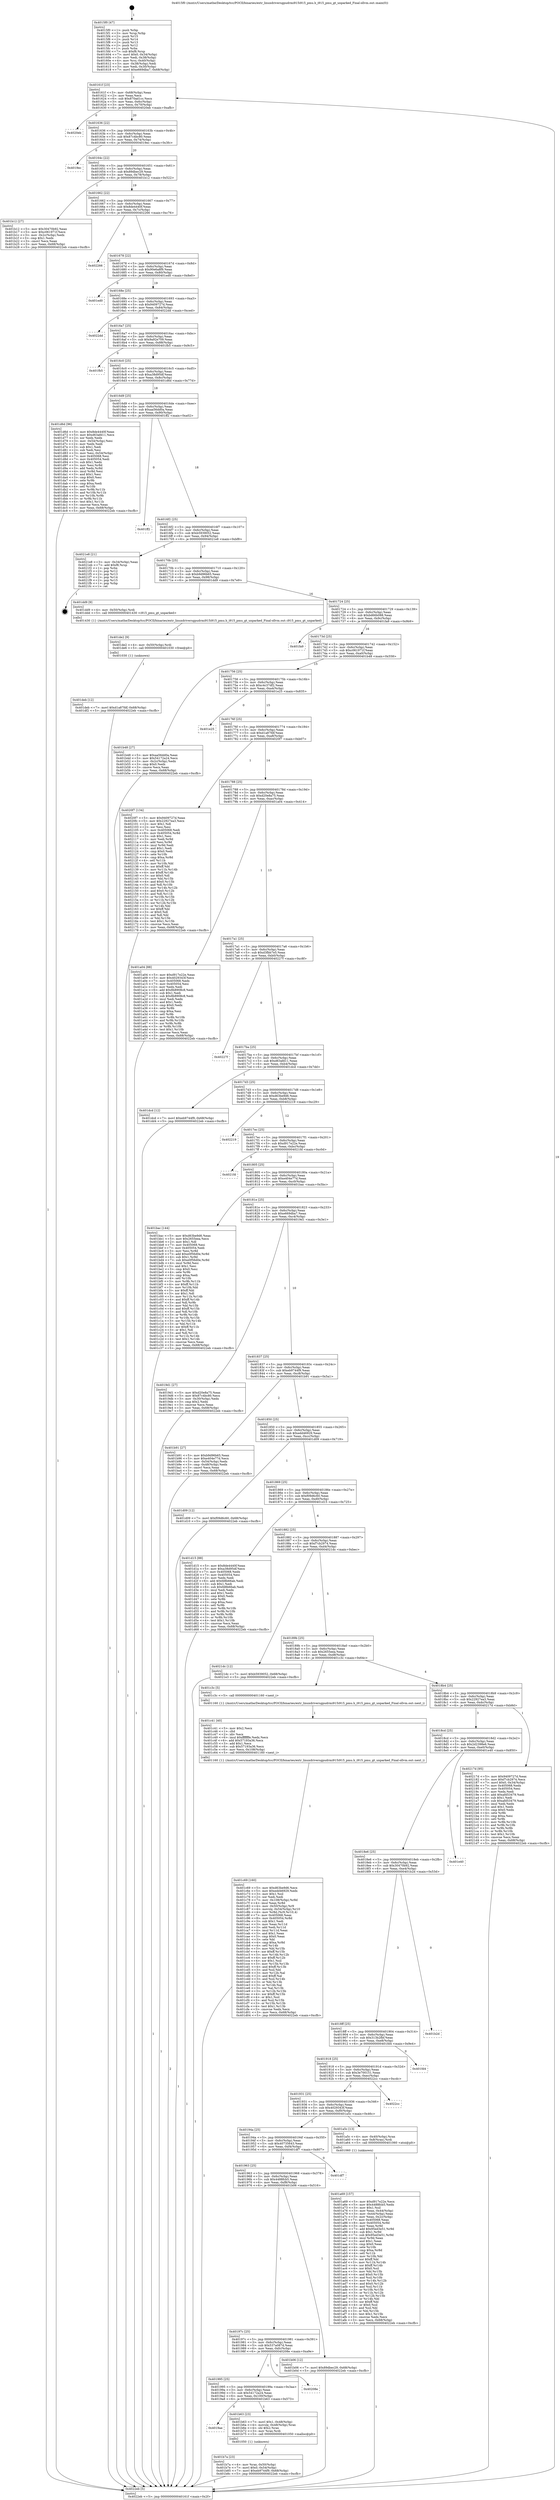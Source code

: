digraph "0x4015f0" {
  label = "0x4015f0 (/mnt/c/Users/mathe/Desktop/tcc/POCII/binaries/extr_linuxdriversgpudrmi915i915_pmu.h_i915_pmu_gt_unparked_Final-ollvm.out::main(0))"
  labelloc = "t"
  node[shape=record]

  Entry [label="",width=0.3,height=0.3,shape=circle,fillcolor=black,style=filled]
  "0x40161f" [label="{
     0x40161f [23]\l
     | [instrs]\l
     &nbsp;&nbsp;0x40161f \<+3\>: mov -0x68(%rbp),%eax\l
     &nbsp;&nbsp;0x401622 \<+2\>: mov %eax,%ecx\l
     &nbsp;&nbsp;0x401624 \<+6\>: sub $0x870ad1cc,%ecx\l
     &nbsp;&nbsp;0x40162a \<+3\>: mov %eax,-0x6c(%rbp)\l
     &nbsp;&nbsp;0x40162d \<+3\>: mov %ecx,-0x70(%rbp)\l
     &nbsp;&nbsp;0x401630 \<+6\>: je 00000000004020eb \<main+0xafb\>\l
  }"]
  "0x4020eb" [label="{
     0x4020eb\l
  }", style=dashed]
  "0x401636" [label="{
     0x401636 [22]\l
     | [instrs]\l
     &nbsp;&nbsp;0x401636 \<+5\>: jmp 000000000040163b \<main+0x4b\>\l
     &nbsp;&nbsp;0x40163b \<+3\>: mov -0x6c(%rbp),%eax\l
     &nbsp;&nbsp;0x40163e \<+5\>: sub $0x87c4bc80,%eax\l
     &nbsp;&nbsp;0x401643 \<+3\>: mov %eax,-0x74(%rbp)\l
     &nbsp;&nbsp;0x401646 \<+6\>: je 00000000004019ec \<main+0x3fc\>\l
  }"]
  Exit [label="",width=0.3,height=0.3,shape=circle,fillcolor=black,style=filled,peripheries=2]
  "0x4019ec" [label="{
     0x4019ec\l
  }", style=dashed]
  "0x40164c" [label="{
     0x40164c [22]\l
     | [instrs]\l
     &nbsp;&nbsp;0x40164c \<+5\>: jmp 0000000000401651 \<main+0x61\>\l
     &nbsp;&nbsp;0x401651 \<+3\>: mov -0x6c(%rbp),%eax\l
     &nbsp;&nbsp;0x401654 \<+5\>: sub $0x89dbec29,%eax\l
     &nbsp;&nbsp;0x401659 \<+3\>: mov %eax,-0x78(%rbp)\l
     &nbsp;&nbsp;0x40165c \<+6\>: je 0000000000401b12 \<main+0x522\>\l
  }"]
  "0x401deb" [label="{
     0x401deb [12]\l
     | [instrs]\l
     &nbsp;&nbsp;0x401deb \<+7\>: movl $0xd1a87fdf,-0x68(%rbp)\l
     &nbsp;&nbsp;0x401df2 \<+5\>: jmp 00000000004022eb \<main+0xcfb\>\l
  }"]
  "0x401b12" [label="{
     0x401b12 [27]\l
     | [instrs]\l
     &nbsp;&nbsp;0x401b12 \<+5\>: mov $0x30470b92,%eax\l
     &nbsp;&nbsp;0x401b17 \<+5\>: mov $0xc061971f,%ecx\l
     &nbsp;&nbsp;0x401b1c \<+3\>: mov -0x2c(%rbp),%edx\l
     &nbsp;&nbsp;0x401b1f \<+3\>: cmp $0x1,%edx\l
     &nbsp;&nbsp;0x401b22 \<+3\>: cmovl %ecx,%eax\l
     &nbsp;&nbsp;0x401b25 \<+3\>: mov %eax,-0x68(%rbp)\l
     &nbsp;&nbsp;0x401b28 \<+5\>: jmp 00000000004022eb \<main+0xcfb\>\l
  }"]
  "0x401662" [label="{
     0x401662 [22]\l
     | [instrs]\l
     &nbsp;&nbsp;0x401662 \<+5\>: jmp 0000000000401667 \<main+0x77\>\l
     &nbsp;&nbsp;0x401667 \<+3\>: mov -0x6c(%rbp),%eax\l
     &nbsp;&nbsp;0x40166a \<+5\>: sub $0x8de4440f,%eax\l
     &nbsp;&nbsp;0x40166f \<+3\>: mov %eax,-0x7c(%rbp)\l
     &nbsp;&nbsp;0x401672 \<+6\>: je 0000000000402266 \<main+0xc76\>\l
  }"]
  "0x401de2" [label="{
     0x401de2 [9]\l
     | [instrs]\l
     &nbsp;&nbsp;0x401de2 \<+4\>: mov -0x50(%rbp),%rdi\l
     &nbsp;&nbsp;0x401de6 \<+5\>: call 0000000000401030 \<free@plt\>\l
     | [calls]\l
     &nbsp;&nbsp;0x401030 \{1\} (unknown)\l
  }"]
  "0x402266" [label="{
     0x402266\l
  }", style=dashed]
  "0x401678" [label="{
     0x401678 [22]\l
     | [instrs]\l
     &nbsp;&nbsp;0x401678 \<+5\>: jmp 000000000040167d \<main+0x8d\>\l
     &nbsp;&nbsp;0x40167d \<+3\>: mov -0x6c(%rbp),%eax\l
     &nbsp;&nbsp;0x401680 \<+5\>: sub $0x90e6a8f9,%eax\l
     &nbsp;&nbsp;0x401685 \<+3\>: mov %eax,-0x80(%rbp)\l
     &nbsp;&nbsp;0x401688 \<+6\>: je 0000000000401ed0 \<main+0x8e0\>\l
  }"]
  "0x401c69" [label="{
     0x401c69 [160]\l
     | [instrs]\l
     &nbsp;&nbsp;0x401c69 \<+5\>: mov $0xd63be9d6,%ecx\l
     &nbsp;&nbsp;0x401c6e \<+5\>: mov $0xedd46929,%edx\l
     &nbsp;&nbsp;0x401c73 \<+3\>: mov $0x1,%sil\l
     &nbsp;&nbsp;0x401c76 \<+2\>: xor %edi,%edi\l
     &nbsp;&nbsp;0x401c78 \<+7\>: mov -0x108(%rbp),%r8d\l
     &nbsp;&nbsp;0x401c7f \<+4\>: imul %eax,%r8d\l
     &nbsp;&nbsp;0x401c83 \<+4\>: mov -0x50(%rbp),%r9\l
     &nbsp;&nbsp;0x401c87 \<+4\>: movslq -0x54(%rbp),%r10\l
     &nbsp;&nbsp;0x401c8b \<+4\>: mov %r8d,(%r9,%r10,4)\l
     &nbsp;&nbsp;0x401c8f \<+7\>: mov 0x405068,%eax\l
     &nbsp;&nbsp;0x401c96 \<+8\>: mov 0x405054,%r8d\l
     &nbsp;&nbsp;0x401c9e \<+3\>: sub $0x1,%edi\l
     &nbsp;&nbsp;0x401ca1 \<+3\>: mov %eax,%r11d\l
     &nbsp;&nbsp;0x401ca4 \<+3\>: add %edi,%r11d\l
     &nbsp;&nbsp;0x401ca7 \<+4\>: imul %r11d,%eax\l
     &nbsp;&nbsp;0x401cab \<+3\>: and $0x1,%eax\l
     &nbsp;&nbsp;0x401cae \<+3\>: cmp $0x0,%eax\l
     &nbsp;&nbsp;0x401cb1 \<+3\>: sete %bl\l
     &nbsp;&nbsp;0x401cb4 \<+4\>: cmp $0xa,%r8d\l
     &nbsp;&nbsp;0x401cb8 \<+4\>: setl %r14b\l
     &nbsp;&nbsp;0x401cbc \<+3\>: mov %bl,%r15b\l
     &nbsp;&nbsp;0x401cbf \<+4\>: xor $0xff,%r15b\l
     &nbsp;&nbsp;0x401cc3 \<+3\>: mov %r14b,%r12b\l
     &nbsp;&nbsp;0x401cc6 \<+4\>: xor $0xff,%r12b\l
     &nbsp;&nbsp;0x401cca \<+4\>: xor $0x1,%sil\l
     &nbsp;&nbsp;0x401cce \<+3\>: mov %r15b,%r13b\l
     &nbsp;&nbsp;0x401cd1 \<+4\>: and $0xff,%r13b\l
     &nbsp;&nbsp;0x401cd5 \<+3\>: and %sil,%bl\l
     &nbsp;&nbsp;0x401cd8 \<+3\>: mov %r12b,%al\l
     &nbsp;&nbsp;0x401cdb \<+2\>: and $0xff,%al\l
     &nbsp;&nbsp;0x401cdd \<+3\>: and %sil,%r14b\l
     &nbsp;&nbsp;0x401ce0 \<+3\>: or %bl,%r13b\l
     &nbsp;&nbsp;0x401ce3 \<+3\>: or %r14b,%al\l
     &nbsp;&nbsp;0x401ce6 \<+3\>: xor %al,%r13b\l
     &nbsp;&nbsp;0x401ce9 \<+3\>: or %r12b,%r15b\l
     &nbsp;&nbsp;0x401cec \<+4\>: xor $0xff,%r15b\l
     &nbsp;&nbsp;0x401cf0 \<+4\>: or $0x1,%sil\l
     &nbsp;&nbsp;0x401cf4 \<+3\>: and %sil,%r15b\l
     &nbsp;&nbsp;0x401cf7 \<+3\>: or %r15b,%r13b\l
     &nbsp;&nbsp;0x401cfa \<+4\>: test $0x1,%r13b\l
     &nbsp;&nbsp;0x401cfe \<+3\>: cmovne %edx,%ecx\l
     &nbsp;&nbsp;0x401d01 \<+3\>: mov %ecx,-0x68(%rbp)\l
     &nbsp;&nbsp;0x401d04 \<+5\>: jmp 00000000004022eb \<main+0xcfb\>\l
  }"]
  "0x401ed0" [label="{
     0x401ed0\l
  }", style=dashed]
  "0x40168e" [label="{
     0x40168e [25]\l
     | [instrs]\l
     &nbsp;&nbsp;0x40168e \<+5\>: jmp 0000000000401693 \<main+0xa3\>\l
     &nbsp;&nbsp;0x401693 \<+3\>: mov -0x6c(%rbp),%eax\l
     &nbsp;&nbsp;0x401696 \<+5\>: sub $0x9409727d,%eax\l
     &nbsp;&nbsp;0x40169b \<+6\>: mov %eax,-0x84(%rbp)\l
     &nbsp;&nbsp;0x4016a1 \<+6\>: je 00000000004022dd \<main+0xced\>\l
  }"]
  "0x401c41" [label="{
     0x401c41 [40]\l
     | [instrs]\l
     &nbsp;&nbsp;0x401c41 \<+5\>: mov $0x2,%ecx\l
     &nbsp;&nbsp;0x401c46 \<+1\>: cltd\l
     &nbsp;&nbsp;0x401c47 \<+2\>: idiv %ecx\l
     &nbsp;&nbsp;0x401c49 \<+6\>: imul $0xfffffffe,%edx,%ecx\l
     &nbsp;&nbsp;0x401c4f \<+6\>: add $0x57193a36,%ecx\l
     &nbsp;&nbsp;0x401c55 \<+3\>: add $0x1,%ecx\l
     &nbsp;&nbsp;0x401c58 \<+6\>: sub $0x57193a36,%ecx\l
     &nbsp;&nbsp;0x401c5e \<+6\>: mov %ecx,-0x108(%rbp)\l
     &nbsp;&nbsp;0x401c64 \<+5\>: call 0000000000401160 \<next_i\>\l
     | [calls]\l
     &nbsp;&nbsp;0x401160 \{1\} (/mnt/c/Users/mathe/Desktop/tcc/POCII/binaries/extr_linuxdriversgpudrmi915i915_pmu.h_i915_pmu_gt_unparked_Final-ollvm.out::next_i)\l
  }"]
  "0x4022dd" [label="{
     0x4022dd\l
  }", style=dashed]
  "0x4016a7" [label="{
     0x4016a7 [25]\l
     | [instrs]\l
     &nbsp;&nbsp;0x4016a7 \<+5\>: jmp 00000000004016ac \<main+0xbc\>\l
     &nbsp;&nbsp;0x4016ac \<+3\>: mov -0x6c(%rbp),%eax\l
     &nbsp;&nbsp;0x4016af \<+5\>: sub $0x9a92e709,%eax\l
     &nbsp;&nbsp;0x4016b4 \<+6\>: mov %eax,-0x88(%rbp)\l
     &nbsp;&nbsp;0x4016ba \<+6\>: je 0000000000401fb5 \<main+0x9c5\>\l
  }"]
  "0x401b7a" [label="{
     0x401b7a [23]\l
     | [instrs]\l
     &nbsp;&nbsp;0x401b7a \<+4\>: mov %rax,-0x50(%rbp)\l
     &nbsp;&nbsp;0x401b7e \<+7\>: movl $0x0,-0x54(%rbp)\l
     &nbsp;&nbsp;0x401b85 \<+7\>: movl $0xeb9744f9,-0x68(%rbp)\l
     &nbsp;&nbsp;0x401b8c \<+5\>: jmp 00000000004022eb \<main+0xcfb\>\l
  }"]
  "0x401fb5" [label="{
     0x401fb5\l
  }", style=dashed]
  "0x4016c0" [label="{
     0x4016c0 [25]\l
     | [instrs]\l
     &nbsp;&nbsp;0x4016c0 \<+5\>: jmp 00000000004016c5 \<main+0xd5\>\l
     &nbsp;&nbsp;0x4016c5 \<+3\>: mov -0x6c(%rbp),%eax\l
     &nbsp;&nbsp;0x4016c8 \<+5\>: sub $0xa38d95df,%eax\l
     &nbsp;&nbsp;0x4016cd \<+6\>: mov %eax,-0x8c(%rbp)\l
     &nbsp;&nbsp;0x4016d3 \<+6\>: je 0000000000401d6d \<main+0x77d\>\l
  }"]
  "0x4019ae" [label="{
     0x4019ae\l
  }", style=dashed]
  "0x401d6d" [label="{
     0x401d6d [96]\l
     | [instrs]\l
     &nbsp;&nbsp;0x401d6d \<+5\>: mov $0x8de4440f,%eax\l
     &nbsp;&nbsp;0x401d72 \<+5\>: mov $0xd63afd11,%ecx\l
     &nbsp;&nbsp;0x401d77 \<+2\>: xor %edx,%edx\l
     &nbsp;&nbsp;0x401d79 \<+3\>: mov -0x54(%rbp),%esi\l
     &nbsp;&nbsp;0x401d7c \<+2\>: mov %edx,%edi\l
     &nbsp;&nbsp;0x401d7e \<+3\>: sub $0x1,%edi\l
     &nbsp;&nbsp;0x401d81 \<+2\>: sub %edi,%esi\l
     &nbsp;&nbsp;0x401d83 \<+3\>: mov %esi,-0x54(%rbp)\l
     &nbsp;&nbsp;0x401d86 \<+7\>: mov 0x405068,%esi\l
     &nbsp;&nbsp;0x401d8d \<+7\>: mov 0x405054,%edi\l
     &nbsp;&nbsp;0x401d94 \<+3\>: sub $0x1,%edx\l
     &nbsp;&nbsp;0x401d97 \<+3\>: mov %esi,%r8d\l
     &nbsp;&nbsp;0x401d9a \<+3\>: add %edx,%r8d\l
     &nbsp;&nbsp;0x401d9d \<+4\>: imul %r8d,%esi\l
     &nbsp;&nbsp;0x401da1 \<+3\>: and $0x1,%esi\l
     &nbsp;&nbsp;0x401da4 \<+3\>: cmp $0x0,%esi\l
     &nbsp;&nbsp;0x401da7 \<+4\>: sete %r9b\l
     &nbsp;&nbsp;0x401dab \<+3\>: cmp $0xa,%edi\l
     &nbsp;&nbsp;0x401dae \<+4\>: setl %r10b\l
     &nbsp;&nbsp;0x401db2 \<+3\>: mov %r9b,%r11b\l
     &nbsp;&nbsp;0x401db5 \<+3\>: and %r10b,%r11b\l
     &nbsp;&nbsp;0x401db8 \<+3\>: xor %r10b,%r9b\l
     &nbsp;&nbsp;0x401dbb \<+3\>: or %r9b,%r11b\l
     &nbsp;&nbsp;0x401dbe \<+4\>: test $0x1,%r11b\l
     &nbsp;&nbsp;0x401dc2 \<+3\>: cmovne %ecx,%eax\l
     &nbsp;&nbsp;0x401dc5 \<+3\>: mov %eax,-0x68(%rbp)\l
     &nbsp;&nbsp;0x401dc8 \<+5\>: jmp 00000000004022eb \<main+0xcfb\>\l
  }"]
  "0x4016d9" [label="{
     0x4016d9 [25]\l
     | [instrs]\l
     &nbsp;&nbsp;0x4016d9 \<+5\>: jmp 00000000004016de \<main+0xee\>\l
     &nbsp;&nbsp;0x4016de \<+3\>: mov -0x6c(%rbp),%eax\l
     &nbsp;&nbsp;0x4016e1 \<+5\>: sub $0xaa56dd0a,%eax\l
     &nbsp;&nbsp;0x4016e6 \<+6\>: mov %eax,-0x90(%rbp)\l
     &nbsp;&nbsp;0x4016ec \<+6\>: je 0000000000401ff2 \<main+0xa02\>\l
  }"]
  "0x401b63" [label="{
     0x401b63 [23]\l
     | [instrs]\l
     &nbsp;&nbsp;0x401b63 \<+7\>: movl $0x1,-0x48(%rbp)\l
     &nbsp;&nbsp;0x401b6a \<+4\>: movslq -0x48(%rbp),%rax\l
     &nbsp;&nbsp;0x401b6e \<+4\>: shl $0x2,%rax\l
     &nbsp;&nbsp;0x401b72 \<+3\>: mov %rax,%rdi\l
     &nbsp;&nbsp;0x401b75 \<+5\>: call 0000000000401050 \<malloc@plt\>\l
     | [calls]\l
     &nbsp;&nbsp;0x401050 \{1\} (unknown)\l
  }"]
  "0x401ff2" [label="{
     0x401ff2\l
  }", style=dashed]
  "0x4016f2" [label="{
     0x4016f2 [25]\l
     | [instrs]\l
     &nbsp;&nbsp;0x4016f2 \<+5\>: jmp 00000000004016f7 \<main+0x107\>\l
     &nbsp;&nbsp;0x4016f7 \<+3\>: mov -0x6c(%rbp),%eax\l
     &nbsp;&nbsp;0x4016fa \<+5\>: sub $0xb5939052,%eax\l
     &nbsp;&nbsp;0x4016ff \<+6\>: mov %eax,-0x94(%rbp)\l
     &nbsp;&nbsp;0x401705 \<+6\>: je 00000000004021e8 \<main+0xbf8\>\l
  }"]
  "0x401995" [label="{
     0x401995 [25]\l
     | [instrs]\l
     &nbsp;&nbsp;0x401995 \<+5\>: jmp 000000000040199a \<main+0x3aa\>\l
     &nbsp;&nbsp;0x40199a \<+3\>: mov -0x6c(%rbp),%eax\l
     &nbsp;&nbsp;0x40199d \<+5\>: sub $0x54172a24,%eax\l
     &nbsp;&nbsp;0x4019a2 \<+6\>: mov %eax,-0x100(%rbp)\l
     &nbsp;&nbsp;0x4019a8 \<+6\>: je 0000000000401b63 \<main+0x573\>\l
  }"]
  "0x4021e8" [label="{
     0x4021e8 [21]\l
     | [instrs]\l
     &nbsp;&nbsp;0x4021e8 \<+3\>: mov -0x34(%rbp),%eax\l
     &nbsp;&nbsp;0x4021eb \<+7\>: add $0xf8,%rsp\l
     &nbsp;&nbsp;0x4021f2 \<+1\>: pop %rbx\l
     &nbsp;&nbsp;0x4021f3 \<+2\>: pop %r12\l
     &nbsp;&nbsp;0x4021f5 \<+2\>: pop %r13\l
     &nbsp;&nbsp;0x4021f7 \<+2\>: pop %r14\l
     &nbsp;&nbsp;0x4021f9 \<+2\>: pop %r15\l
     &nbsp;&nbsp;0x4021fb \<+1\>: pop %rbp\l
     &nbsp;&nbsp;0x4021fc \<+1\>: ret\l
  }"]
  "0x40170b" [label="{
     0x40170b [25]\l
     | [instrs]\l
     &nbsp;&nbsp;0x40170b \<+5\>: jmp 0000000000401710 \<main+0x120\>\l
     &nbsp;&nbsp;0x401710 \<+3\>: mov -0x6c(%rbp),%eax\l
     &nbsp;&nbsp;0x401713 \<+5\>: sub $0xb9d96b65,%eax\l
     &nbsp;&nbsp;0x401718 \<+6\>: mov %eax,-0x98(%rbp)\l
     &nbsp;&nbsp;0x40171e \<+6\>: je 0000000000401dd9 \<main+0x7e9\>\l
  }"]
  "0x40208e" [label="{
     0x40208e\l
  }", style=dashed]
  "0x401dd9" [label="{
     0x401dd9 [9]\l
     | [instrs]\l
     &nbsp;&nbsp;0x401dd9 \<+4\>: mov -0x50(%rbp),%rdi\l
     &nbsp;&nbsp;0x401ddd \<+5\>: call 0000000000401430 \<i915_pmu_gt_unparked\>\l
     | [calls]\l
     &nbsp;&nbsp;0x401430 \{1\} (/mnt/c/Users/mathe/Desktop/tcc/POCII/binaries/extr_linuxdriversgpudrmi915i915_pmu.h_i915_pmu_gt_unparked_Final-ollvm.out::i915_pmu_gt_unparked)\l
  }"]
  "0x401724" [label="{
     0x401724 [25]\l
     | [instrs]\l
     &nbsp;&nbsp;0x401724 \<+5\>: jmp 0000000000401729 \<main+0x139\>\l
     &nbsp;&nbsp;0x401729 \<+3\>: mov -0x6c(%rbp),%eax\l
     &nbsp;&nbsp;0x40172c \<+5\>: sub $0xbd66b088,%eax\l
     &nbsp;&nbsp;0x401731 \<+6\>: mov %eax,-0x9c(%rbp)\l
     &nbsp;&nbsp;0x401737 \<+6\>: je 0000000000401fa9 \<main+0x9b9\>\l
  }"]
  "0x40197c" [label="{
     0x40197c [25]\l
     | [instrs]\l
     &nbsp;&nbsp;0x40197c \<+5\>: jmp 0000000000401981 \<main+0x391\>\l
     &nbsp;&nbsp;0x401981 \<+3\>: mov -0x6c(%rbp),%eax\l
     &nbsp;&nbsp;0x401984 \<+5\>: sub $0x537a087d,%eax\l
     &nbsp;&nbsp;0x401989 \<+6\>: mov %eax,-0xfc(%rbp)\l
     &nbsp;&nbsp;0x40198f \<+6\>: je 000000000040208e \<main+0xa9e\>\l
  }"]
  "0x401fa9" [label="{
     0x401fa9\l
  }", style=dashed]
  "0x40173d" [label="{
     0x40173d [25]\l
     | [instrs]\l
     &nbsp;&nbsp;0x40173d \<+5\>: jmp 0000000000401742 \<main+0x152\>\l
     &nbsp;&nbsp;0x401742 \<+3\>: mov -0x6c(%rbp),%eax\l
     &nbsp;&nbsp;0x401745 \<+5\>: sub $0xc061971f,%eax\l
     &nbsp;&nbsp;0x40174a \<+6\>: mov %eax,-0xa0(%rbp)\l
     &nbsp;&nbsp;0x401750 \<+6\>: je 0000000000401b48 \<main+0x558\>\l
  }"]
  "0x401b06" [label="{
     0x401b06 [12]\l
     | [instrs]\l
     &nbsp;&nbsp;0x401b06 \<+7\>: movl $0x89dbec29,-0x68(%rbp)\l
     &nbsp;&nbsp;0x401b0d \<+5\>: jmp 00000000004022eb \<main+0xcfb\>\l
  }"]
  "0x401b48" [label="{
     0x401b48 [27]\l
     | [instrs]\l
     &nbsp;&nbsp;0x401b48 \<+5\>: mov $0xaa56dd0a,%eax\l
     &nbsp;&nbsp;0x401b4d \<+5\>: mov $0x54172a24,%ecx\l
     &nbsp;&nbsp;0x401b52 \<+3\>: mov -0x2c(%rbp),%edx\l
     &nbsp;&nbsp;0x401b55 \<+3\>: cmp $0x0,%edx\l
     &nbsp;&nbsp;0x401b58 \<+3\>: cmove %ecx,%eax\l
     &nbsp;&nbsp;0x401b5b \<+3\>: mov %eax,-0x68(%rbp)\l
     &nbsp;&nbsp;0x401b5e \<+5\>: jmp 00000000004022eb \<main+0xcfb\>\l
  }"]
  "0x401756" [label="{
     0x401756 [25]\l
     | [instrs]\l
     &nbsp;&nbsp;0x401756 \<+5\>: jmp 000000000040175b \<main+0x16b\>\l
     &nbsp;&nbsp;0x40175b \<+3\>: mov -0x6c(%rbp),%eax\l
     &nbsp;&nbsp;0x40175e \<+5\>: sub $0xc4c37df2,%eax\l
     &nbsp;&nbsp;0x401763 \<+6\>: mov %eax,-0xa4(%rbp)\l
     &nbsp;&nbsp;0x401769 \<+6\>: je 0000000000401e25 \<main+0x835\>\l
  }"]
  "0x401963" [label="{
     0x401963 [25]\l
     | [instrs]\l
     &nbsp;&nbsp;0x401963 \<+5\>: jmp 0000000000401968 \<main+0x378\>\l
     &nbsp;&nbsp;0x401968 \<+3\>: mov -0x6c(%rbp),%eax\l
     &nbsp;&nbsp;0x40196b \<+5\>: sub $0x4488fcb5,%eax\l
     &nbsp;&nbsp;0x401970 \<+6\>: mov %eax,-0xf8(%rbp)\l
     &nbsp;&nbsp;0x401976 \<+6\>: je 0000000000401b06 \<main+0x516\>\l
  }"]
  "0x401e25" [label="{
     0x401e25\l
  }", style=dashed]
  "0x40176f" [label="{
     0x40176f [25]\l
     | [instrs]\l
     &nbsp;&nbsp;0x40176f \<+5\>: jmp 0000000000401774 \<main+0x184\>\l
     &nbsp;&nbsp;0x401774 \<+3\>: mov -0x6c(%rbp),%eax\l
     &nbsp;&nbsp;0x401777 \<+5\>: sub $0xd1a87fdf,%eax\l
     &nbsp;&nbsp;0x40177c \<+6\>: mov %eax,-0xa8(%rbp)\l
     &nbsp;&nbsp;0x401782 \<+6\>: je 00000000004020f7 \<main+0xb07\>\l
  }"]
  "0x401df7" [label="{
     0x401df7\l
  }", style=dashed]
  "0x4020f7" [label="{
     0x4020f7 [134]\l
     | [instrs]\l
     &nbsp;&nbsp;0x4020f7 \<+5\>: mov $0x9409727d,%eax\l
     &nbsp;&nbsp;0x4020fc \<+5\>: mov $0x22927ea3,%ecx\l
     &nbsp;&nbsp;0x402101 \<+2\>: mov $0x1,%dl\l
     &nbsp;&nbsp;0x402103 \<+2\>: xor %esi,%esi\l
     &nbsp;&nbsp;0x402105 \<+7\>: mov 0x405068,%edi\l
     &nbsp;&nbsp;0x40210c \<+8\>: mov 0x405054,%r8d\l
     &nbsp;&nbsp;0x402114 \<+3\>: sub $0x1,%esi\l
     &nbsp;&nbsp;0x402117 \<+3\>: mov %edi,%r9d\l
     &nbsp;&nbsp;0x40211a \<+3\>: add %esi,%r9d\l
     &nbsp;&nbsp;0x40211d \<+4\>: imul %r9d,%edi\l
     &nbsp;&nbsp;0x402121 \<+3\>: and $0x1,%edi\l
     &nbsp;&nbsp;0x402124 \<+3\>: cmp $0x0,%edi\l
     &nbsp;&nbsp;0x402127 \<+4\>: sete %r10b\l
     &nbsp;&nbsp;0x40212b \<+4\>: cmp $0xa,%r8d\l
     &nbsp;&nbsp;0x40212f \<+4\>: setl %r11b\l
     &nbsp;&nbsp;0x402133 \<+3\>: mov %r10b,%bl\l
     &nbsp;&nbsp;0x402136 \<+3\>: xor $0xff,%bl\l
     &nbsp;&nbsp;0x402139 \<+3\>: mov %r11b,%r14b\l
     &nbsp;&nbsp;0x40213c \<+4\>: xor $0xff,%r14b\l
     &nbsp;&nbsp;0x402140 \<+3\>: xor $0x0,%dl\l
     &nbsp;&nbsp;0x402143 \<+3\>: mov %bl,%r15b\l
     &nbsp;&nbsp;0x402146 \<+4\>: and $0x0,%r15b\l
     &nbsp;&nbsp;0x40214a \<+3\>: and %dl,%r10b\l
     &nbsp;&nbsp;0x40214d \<+3\>: mov %r14b,%r12b\l
     &nbsp;&nbsp;0x402150 \<+4\>: and $0x0,%r12b\l
     &nbsp;&nbsp;0x402154 \<+3\>: and %dl,%r11b\l
     &nbsp;&nbsp;0x402157 \<+3\>: or %r10b,%r15b\l
     &nbsp;&nbsp;0x40215a \<+3\>: or %r11b,%r12b\l
     &nbsp;&nbsp;0x40215d \<+3\>: xor %r12b,%r15b\l
     &nbsp;&nbsp;0x402160 \<+3\>: or %r14b,%bl\l
     &nbsp;&nbsp;0x402163 \<+3\>: xor $0xff,%bl\l
     &nbsp;&nbsp;0x402166 \<+3\>: or $0x0,%dl\l
     &nbsp;&nbsp;0x402169 \<+2\>: and %dl,%bl\l
     &nbsp;&nbsp;0x40216b \<+3\>: or %bl,%r15b\l
     &nbsp;&nbsp;0x40216e \<+4\>: test $0x1,%r15b\l
     &nbsp;&nbsp;0x402172 \<+3\>: cmovne %ecx,%eax\l
     &nbsp;&nbsp;0x402175 \<+3\>: mov %eax,-0x68(%rbp)\l
     &nbsp;&nbsp;0x402178 \<+5\>: jmp 00000000004022eb \<main+0xcfb\>\l
  }"]
  "0x401788" [label="{
     0x401788 [25]\l
     | [instrs]\l
     &nbsp;&nbsp;0x401788 \<+5\>: jmp 000000000040178d \<main+0x19d\>\l
     &nbsp;&nbsp;0x40178d \<+3\>: mov -0x6c(%rbp),%eax\l
     &nbsp;&nbsp;0x401790 \<+5\>: sub $0xd20e8a75,%eax\l
     &nbsp;&nbsp;0x401795 \<+6\>: mov %eax,-0xac(%rbp)\l
     &nbsp;&nbsp;0x40179b \<+6\>: je 0000000000401a04 \<main+0x414\>\l
  }"]
  "0x401a69" [label="{
     0x401a69 [157]\l
     | [instrs]\l
     &nbsp;&nbsp;0x401a69 \<+5\>: mov $0xd917e22e,%ecx\l
     &nbsp;&nbsp;0x401a6e \<+5\>: mov $0x4488fcb5,%edx\l
     &nbsp;&nbsp;0x401a73 \<+3\>: mov $0x1,%sil\l
     &nbsp;&nbsp;0x401a76 \<+3\>: mov %eax,-0x44(%rbp)\l
     &nbsp;&nbsp;0x401a79 \<+3\>: mov -0x44(%rbp),%eax\l
     &nbsp;&nbsp;0x401a7c \<+3\>: mov %eax,-0x2c(%rbp)\l
     &nbsp;&nbsp;0x401a7f \<+7\>: mov 0x405068,%eax\l
     &nbsp;&nbsp;0x401a86 \<+8\>: mov 0x405054,%r8d\l
     &nbsp;&nbsp;0x401a8e \<+3\>: mov %eax,%r9d\l
     &nbsp;&nbsp;0x401a91 \<+7\>: add $0x95ed3e51,%r9d\l
     &nbsp;&nbsp;0x401a98 \<+4\>: sub $0x1,%r9d\l
     &nbsp;&nbsp;0x401a9c \<+7\>: sub $0x95ed3e51,%r9d\l
     &nbsp;&nbsp;0x401aa3 \<+4\>: imul %r9d,%eax\l
     &nbsp;&nbsp;0x401aa7 \<+3\>: and $0x1,%eax\l
     &nbsp;&nbsp;0x401aaa \<+3\>: cmp $0x0,%eax\l
     &nbsp;&nbsp;0x401aad \<+4\>: sete %r10b\l
     &nbsp;&nbsp;0x401ab1 \<+4\>: cmp $0xa,%r8d\l
     &nbsp;&nbsp;0x401ab5 \<+4\>: setl %r11b\l
     &nbsp;&nbsp;0x401ab9 \<+3\>: mov %r10b,%bl\l
     &nbsp;&nbsp;0x401abc \<+3\>: xor $0xff,%bl\l
     &nbsp;&nbsp;0x401abf \<+3\>: mov %r11b,%r14b\l
     &nbsp;&nbsp;0x401ac2 \<+4\>: xor $0xff,%r14b\l
     &nbsp;&nbsp;0x401ac6 \<+4\>: xor $0x0,%sil\l
     &nbsp;&nbsp;0x401aca \<+3\>: mov %bl,%r15b\l
     &nbsp;&nbsp;0x401acd \<+4\>: and $0x0,%r15b\l
     &nbsp;&nbsp;0x401ad1 \<+3\>: and %sil,%r10b\l
     &nbsp;&nbsp;0x401ad4 \<+3\>: mov %r14b,%r12b\l
     &nbsp;&nbsp;0x401ad7 \<+4\>: and $0x0,%r12b\l
     &nbsp;&nbsp;0x401adb \<+3\>: and %sil,%r11b\l
     &nbsp;&nbsp;0x401ade \<+3\>: or %r10b,%r15b\l
     &nbsp;&nbsp;0x401ae1 \<+3\>: or %r11b,%r12b\l
     &nbsp;&nbsp;0x401ae4 \<+3\>: xor %r12b,%r15b\l
     &nbsp;&nbsp;0x401ae7 \<+3\>: or %r14b,%bl\l
     &nbsp;&nbsp;0x401aea \<+3\>: xor $0xff,%bl\l
     &nbsp;&nbsp;0x401aed \<+4\>: or $0x0,%sil\l
     &nbsp;&nbsp;0x401af1 \<+3\>: and %sil,%bl\l
     &nbsp;&nbsp;0x401af4 \<+3\>: or %bl,%r15b\l
     &nbsp;&nbsp;0x401af7 \<+4\>: test $0x1,%r15b\l
     &nbsp;&nbsp;0x401afb \<+3\>: cmovne %edx,%ecx\l
     &nbsp;&nbsp;0x401afe \<+3\>: mov %ecx,-0x68(%rbp)\l
     &nbsp;&nbsp;0x401b01 \<+5\>: jmp 00000000004022eb \<main+0xcfb\>\l
  }"]
  "0x401a04" [label="{
     0x401a04 [88]\l
     | [instrs]\l
     &nbsp;&nbsp;0x401a04 \<+5\>: mov $0xd917e22e,%eax\l
     &nbsp;&nbsp;0x401a09 \<+5\>: mov $0x4029343f,%ecx\l
     &nbsp;&nbsp;0x401a0e \<+7\>: mov 0x405068,%edx\l
     &nbsp;&nbsp;0x401a15 \<+7\>: mov 0x405054,%esi\l
     &nbsp;&nbsp;0x401a1c \<+2\>: mov %edx,%edi\l
     &nbsp;&nbsp;0x401a1e \<+6\>: add $0x8b8908c8,%edi\l
     &nbsp;&nbsp;0x401a24 \<+3\>: sub $0x1,%edi\l
     &nbsp;&nbsp;0x401a27 \<+6\>: sub $0x8b8908c8,%edi\l
     &nbsp;&nbsp;0x401a2d \<+3\>: imul %edi,%edx\l
     &nbsp;&nbsp;0x401a30 \<+3\>: and $0x1,%edx\l
     &nbsp;&nbsp;0x401a33 \<+3\>: cmp $0x0,%edx\l
     &nbsp;&nbsp;0x401a36 \<+4\>: sete %r8b\l
     &nbsp;&nbsp;0x401a3a \<+3\>: cmp $0xa,%esi\l
     &nbsp;&nbsp;0x401a3d \<+4\>: setl %r9b\l
     &nbsp;&nbsp;0x401a41 \<+3\>: mov %r8b,%r10b\l
     &nbsp;&nbsp;0x401a44 \<+3\>: and %r9b,%r10b\l
     &nbsp;&nbsp;0x401a47 \<+3\>: xor %r9b,%r8b\l
     &nbsp;&nbsp;0x401a4a \<+3\>: or %r8b,%r10b\l
     &nbsp;&nbsp;0x401a4d \<+4\>: test $0x1,%r10b\l
     &nbsp;&nbsp;0x401a51 \<+3\>: cmovne %ecx,%eax\l
     &nbsp;&nbsp;0x401a54 \<+3\>: mov %eax,-0x68(%rbp)\l
     &nbsp;&nbsp;0x401a57 \<+5\>: jmp 00000000004022eb \<main+0xcfb\>\l
  }"]
  "0x4017a1" [label="{
     0x4017a1 [25]\l
     | [instrs]\l
     &nbsp;&nbsp;0x4017a1 \<+5\>: jmp 00000000004017a6 \<main+0x1b6\>\l
     &nbsp;&nbsp;0x4017a6 \<+3\>: mov -0x6c(%rbp),%eax\l
     &nbsp;&nbsp;0x4017a9 \<+5\>: sub $0xd3fbb7e5,%eax\l
     &nbsp;&nbsp;0x4017ae \<+6\>: mov %eax,-0xb0(%rbp)\l
     &nbsp;&nbsp;0x4017b4 \<+6\>: je 000000000040227f \<main+0xc8f\>\l
  }"]
  "0x40194a" [label="{
     0x40194a [25]\l
     | [instrs]\l
     &nbsp;&nbsp;0x40194a \<+5\>: jmp 000000000040194f \<main+0x35f\>\l
     &nbsp;&nbsp;0x40194f \<+3\>: mov -0x6c(%rbp),%eax\l
     &nbsp;&nbsp;0x401952 \<+5\>: sub $0x40735643,%eax\l
     &nbsp;&nbsp;0x401957 \<+6\>: mov %eax,-0xf4(%rbp)\l
     &nbsp;&nbsp;0x40195d \<+6\>: je 0000000000401df7 \<main+0x807\>\l
  }"]
  "0x40227f" [label="{
     0x40227f\l
  }", style=dashed]
  "0x4017ba" [label="{
     0x4017ba [25]\l
     | [instrs]\l
     &nbsp;&nbsp;0x4017ba \<+5\>: jmp 00000000004017bf \<main+0x1cf\>\l
     &nbsp;&nbsp;0x4017bf \<+3\>: mov -0x6c(%rbp),%eax\l
     &nbsp;&nbsp;0x4017c2 \<+5\>: sub $0xd63afd11,%eax\l
     &nbsp;&nbsp;0x4017c7 \<+6\>: mov %eax,-0xb4(%rbp)\l
     &nbsp;&nbsp;0x4017cd \<+6\>: je 0000000000401dcd \<main+0x7dd\>\l
  }"]
  "0x401a5c" [label="{
     0x401a5c [13]\l
     | [instrs]\l
     &nbsp;&nbsp;0x401a5c \<+4\>: mov -0x40(%rbp),%rax\l
     &nbsp;&nbsp;0x401a60 \<+4\>: mov 0x8(%rax),%rdi\l
     &nbsp;&nbsp;0x401a64 \<+5\>: call 0000000000401060 \<atoi@plt\>\l
     | [calls]\l
     &nbsp;&nbsp;0x401060 \{1\} (unknown)\l
  }"]
  "0x401dcd" [label="{
     0x401dcd [12]\l
     | [instrs]\l
     &nbsp;&nbsp;0x401dcd \<+7\>: movl $0xeb9744f9,-0x68(%rbp)\l
     &nbsp;&nbsp;0x401dd4 \<+5\>: jmp 00000000004022eb \<main+0xcfb\>\l
  }"]
  "0x4017d3" [label="{
     0x4017d3 [25]\l
     | [instrs]\l
     &nbsp;&nbsp;0x4017d3 \<+5\>: jmp 00000000004017d8 \<main+0x1e8\>\l
     &nbsp;&nbsp;0x4017d8 \<+3\>: mov -0x6c(%rbp),%eax\l
     &nbsp;&nbsp;0x4017db \<+5\>: sub $0xd63be9d6,%eax\l
     &nbsp;&nbsp;0x4017e0 \<+6\>: mov %eax,-0xb8(%rbp)\l
     &nbsp;&nbsp;0x4017e6 \<+6\>: je 0000000000402219 \<main+0xc29\>\l
  }"]
  "0x401931" [label="{
     0x401931 [25]\l
     | [instrs]\l
     &nbsp;&nbsp;0x401931 \<+5\>: jmp 0000000000401936 \<main+0x346\>\l
     &nbsp;&nbsp;0x401936 \<+3\>: mov -0x6c(%rbp),%eax\l
     &nbsp;&nbsp;0x401939 \<+5\>: sub $0x4029343f,%eax\l
     &nbsp;&nbsp;0x40193e \<+6\>: mov %eax,-0xf0(%rbp)\l
     &nbsp;&nbsp;0x401944 \<+6\>: je 0000000000401a5c \<main+0x46c\>\l
  }"]
  "0x402219" [label="{
     0x402219\l
  }", style=dashed]
  "0x4017ec" [label="{
     0x4017ec [25]\l
     | [instrs]\l
     &nbsp;&nbsp;0x4017ec \<+5\>: jmp 00000000004017f1 \<main+0x201\>\l
     &nbsp;&nbsp;0x4017f1 \<+3\>: mov -0x6c(%rbp),%eax\l
     &nbsp;&nbsp;0x4017f4 \<+5\>: sub $0xd917e22e,%eax\l
     &nbsp;&nbsp;0x4017f9 \<+6\>: mov %eax,-0xbc(%rbp)\l
     &nbsp;&nbsp;0x4017ff \<+6\>: je 00000000004021fd \<main+0xc0d\>\l
  }"]
  "0x4022cc" [label="{
     0x4022cc\l
  }", style=dashed]
  "0x4021fd" [label="{
     0x4021fd\l
  }", style=dashed]
  "0x401805" [label="{
     0x401805 [25]\l
     | [instrs]\l
     &nbsp;&nbsp;0x401805 \<+5\>: jmp 000000000040180a \<main+0x21a\>\l
     &nbsp;&nbsp;0x40180a \<+3\>: mov -0x6c(%rbp),%eax\l
     &nbsp;&nbsp;0x40180d \<+5\>: sub $0xe404e77d,%eax\l
     &nbsp;&nbsp;0x401812 \<+6\>: mov %eax,-0xc0(%rbp)\l
     &nbsp;&nbsp;0x401818 \<+6\>: je 0000000000401bac \<main+0x5bc\>\l
  }"]
  "0x401918" [label="{
     0x401918 [25]\l
     | [instrs]\l
     &nbsp;&nbsp;0x401918 \<+5\>: jmp 000000000040191d \<main+0x32d\>\l
     &nbsp;&nbsp;0x40191d \<+3\>: mov -0x6c(%rbp),%eax\l
     &nbsp;&nbsp;0x401920 \<+5\>: sub $0x3e700151,%eax\l
     &nbsp;&nbsp;0x401925 \<+6\>: mov %eax,-0xec(%rbp)\l
     &nbsp;&nbsp;0x40192b \<+6\>: je 00000000004022cc \<main+0xcdc\>\l
  }"]
  "0x401bac" [label="{
     0x401bac [144]\l
     | [instrs]\l
     &nbsp;&nbsp;0x401bac \<+5\>: mov $0xd63be9d6,%eax\l
     &nbsp;&nbsp;0x401bb1 \<+5\>: mov $0x2655eea,%ecx\l
     &nbsp;&nbsp;0x401bb6 \<+2\>: mov $0x1,%dl\l
     &nbsp;&nbsp;0x401bb8 \<+7\>: mov 0x405068,%esi\l
     &nbsp;&nbsp;0x401bbf \<+7\>: mov 0x405054,%edi\l
     &nbsp;&nbsp;0x401bc6 \<+3\>: mov %esi,%r8d\l
     &nbsp;&nbsp;0x401bc9 \<+7\>: add $0xe0f56d0e,%r8d\l
     &nbsp;&nbsp;0x401bd0 \<+4\>: sub $0x1,%r8d\l
     &nbsp;&nbsp;0x401bd4 \<+7\>: sub $0xe0f56d0e,%r8d\l
     &nbsp;&nbsp;0x401bdb \<+4\>: imul %r8d,%esi\l
     &nbsp;&nbsp;0x401bdf \<+3\>: and $0x1,%esi\l
     &nbsp;&nbsp;0x401be2 \<+3\>: cmp $0x0,%esi\l
     &nbsp;&nbsp;0x401be5 \<+4\>: sete %r9b\l
     &nbsp;&nbsp;0x401be9 \<+3\>: cmp $0xa,%edi\l
     &nbsp;&nbsp;0x401bec \<+4\>: setl %r10b\l
     &nbsp;&nbsp;0x401bf0 \<+3\>: mov %r9b,%r11b\l
     &nbsp;&nbsp;0x401bf3 \<+4\>: xor $0xff,%r11b\l
     &nbsp;&nbsp;0x401bf7 \<+3\>: mov %r10b,%bl\l
     &nbsp;&nbsp;0x401bfa \<+3\>: xor $0xff,%bl\l
     &nbsp;&nbsp;0x401bfd \<+3\>: xor $0x1,%dl\l
     &nbsp;&nbsp;0x401c00 \<+3\>: mov %r11b,%r14b\l
     &nbsp;&nbsp;0x401c03 \<+4\>: and $0xff,%r14b\l
     &nbsp;&nbsp;0x401c07 \<+3\>: and %dl,%r9b\l
     &nbsp;&nbsp;0x401c0a \<+3\>: mov %bl,%r15b\l
     &nbsp;&nbsp;0x401c0d \<+4\>: and $0xff,%r15b\l
     &nbsp;&nbsp;0x401c11 \<+3\>: and %dl,%r10b\l
     &nbsp;&nbsp;0x401c14 \<+3\>: or %r9b,%r14b\l
     &nbsp;&nbsp;0x401c17 \<+3\>: or %r10b,%r15b\l
     &nbsp;&nbsp;0x401c1a \<+3\>: xor %r15b,%r14b\l
     &nbsp;&nbsp;0x401c1d \<+3\>: or %bl,%r11b\l
     &nbsp;&nbsp;0x401c20 \<+4\>: xor $0xff,%r11b\l
     &nbsp;&nbsp;0x401c24 \<+3\>: or $0x1,%dl\l
     &nbsp;&nbsp;0x401c27 \<+3\>: and %dl,%r11b\l
     &nbsp;&nbsp;0x401c2a \<+3\>: or %r11b,%r14b\l
     &nbsp;&nbsp;0x401c2d \<+4\>: test $0x1,%r14b\l
     &nbsp;&nbsp;0x401c31 \<+3\>: cmovne %ecx,%eax\l
     &nbsp;&nbsp;0x401c34 \<+3\>: mov %eax,-0x68(%rbp)\l
     &nbsp;&nbsp;0x401c37 \<+5\>: jmp 00000000004022eb \<main+0xcfb\>\l
  }"]
  "0x40181e" [label="{
     0x40181e [25]\l
     | [instrs]\l
     &nbsp;&nbsp;0x40181e \<+5\>: jmp 0000000000401823 \<main+0x233\>\l
     &nbsp;&nbsp;0x401823 \<+3\>: mov -0x6c(%rbp),%eax\l
     &nbsp;&nbsp;0x401826 \<+5\>: sub $0xe669dba7,%eax\l
     &nbsp;&nbsp;0x40182b \<+6\>: mov %eax,-0xc4(%rbp)\l
     &nbsp;&nbsp;0x401831 \<+6\>: je 00000000004019d1 \<main+0x3e1\>\l
  }"]
  "0x401fd4" [label="{
     0x401fd4\l
  }", style=dashed]
  "0x4019d1" [label="{
     0x4019d1 [27]\l
     | [instrs]\l
     &nbsp;&nbsp;0x4019d1 \<+5\>: mov $0xd20e8a75,%eax\l
     &nbsp;&nbsp;0x4019d6 \<+5\>: mov $0x87c4bc80,%ecx\l
     &nbsp;&nbsp;0x4019db \<+3\>: mov -0x30(%rbp),%edx\l
     &nbsp;&nbsp;0x4019de \<+3\>: cmp $0x2,%edx\l
     &nbsp;&nbsp;0x4019e1 \<+3\>: cmovne %ecx,%eax\l
     &nbsp;&nbsp;0x4019e4 \<+3\>: mov %eax,-0x68(%rbp)\l
     &nbsp;&nbsp;0x4019e7 \<+5\>: jmp 00000000004022eb \<main+0xcfb\>\l
  }"]
  "0x401837" [label="{
     0x401837 [25]\l
     | [instrs]\l
     &nbsp;&nbsp;0x401837 \<+5\>: jmp 000000000040183c \<main+0x24c\>\l
     &nbsp;&nbsp;0x40183c \<+3\>: mov -0x6c(%rbp),%eax\l
     &nbsp;&nbsp;0x40183f \<+5\>: sub $0xeb9744f9,%eax\l
     &nbsp;&nbsp;0x401844 \<+6\>: mov %eax,-0xc8(%rbp)\l
     &nbsp;&nbsp;0x40184a \<+6\>: je 0000000000401b91 \<main+0x5a1\>\l
  }"]
  "0x4022eb" [label="{
     0x4022eb [5]\l
     | [instrs]\l
     &nbsp;&nbsp;0x4022eb \<+5\>: jmp 000000000040161f \<main+0x2f\>\l
  }"]
  "0x4015f0" [label="{
     0x4015f0 [47]\l
     | [instrs]\l
     &nbsp;&nbsp;0x4015f0 \<+1\>: push %rbp\l
     &nbsp;&nbsp;0x4015f1 \<+3\>: mov %rsp,%rbp\l
     &nbsp;&nbsp;0x4015f4 \<+2\>: push %r15\l
     &nbsp;&nbsp;0x4015f6 \<+2\>: push %r14\l
     &nbsp;&nbsp;0x4015f8 \<+2\>: push %r13\l
     &nbsp;&nbsp;0x4015fa \<+2\>: push %r12\l
     &nbsp;&nbsp;0x4015fc \<+1\>: push %rbx\l
     &nbsp;&nbsp;0x4015fd \<+7\>: sub $0xf8,%rsp\l
     &nbsp;&nbsp;0x401604 \<+7\>: movl $0x0,-0x34(%rbp)\l
     &nbsp;&nbsp;0x40160b \<+3\>: mov %edi,-0x38(%rbp)\l
     &nbsp;&nbsp;0x40160e \<+4\>: mov %rsi,-0x40(%rbp)\l
     &nbsp;&nbsp;0x401612 \<+3\>: mov -0x38(%rbp),%edi\l
     &nbsp;&nbsp;0x401615 \<+3\>: mov %edi,-0x30(%rbp)\l
     &nbsp;&nbsp;0x401618 \<+7\>: movl $0xe669dba7,-0x68(%rbp)\l
  }"]
  "0x4018ff" [label="{
     0x4018ff [25]\l
     | [instrs]\l
     &nbsp;&nbsp;0x4018ff \<+5\>: jmp 0000000000401904 \<main+0x314\>\l
     &nbsp;&nbsp;0x401904 \<+3\>: mov -0x6c(%rbp),%eax\l
     &nbsp;&nbsp;0x401907 \<+5\>: sub $0x313b2fbf,%eax\l
     &nbsp;&nbsp;0x40190c \<+6\>: mov %eax,-0xe8(%rbp)\l
     &nbsp;&nbsp;0x401912 \<+6\>: je 0000000000401fd4 \<main+0x9e4\>\l
  }"]
  "0x401b91" [label="{
     0x401b91 [27]\l
     | [instrs]\l
     &nbsp;&nbsp;0x401b91 \<+5\>: mov $0xb9d96b65,%eax\l
     &nbsp;&nbsp;0x401b96 \<+5\>: mov $0xe404e77d,%ecx\l
     &nbsp;&nbsp;0x401b9b \<+3\>: mov -0x54(%rbp),%edx\l
     &nbsp;&nbsp;0x401b9e \<+3\>: cmp -0x48(%rbp),%edx\l
     &nbsp;&nbsp;0x401ba1 \<+3\>: cmovl %ecx,%eax\l
     &nbsp;&nbsp;0x401ba4 \<+3\>: mov %eax,-0x68(%rbp)\l
     &nbsp;&nbsp;0x401ba7 \<+5\>: jmp 00000000004022eb \<main+0xcfb\>\l
  }"]
  "0x401850" [label="{
     0x401850 [25]\l
     | [instrs]\l
     &nbsp;&nbsp;0x401850 \<+5\>: jmp 0000000000401855 \<main+0x265\>\l
     &nbsp;&nbsp;0x401855 \<+3\>: mov -0x6c(%rbp),%eax\l
     &nbsp;&nbsp;0x401858 \<+5\>: sub $0xedd46929,%eax\l
     &nbsp;&nbsp;0x40185d \<+6\>: mov %eax,-0xcc(%rbp)\l
     &nbsp;&nbsp;0x401863 \<+6\>: je 0000000000401d09 \<main+0x719\>\l
  }"]
  "0x401b2d" [label="{
     0x401b2d\l
  }", style=dashed]
  "0x401d09" [label="{
     0x401d09 [12]\l
     | [instrs]\l
     &nbsp;&nbsp;0x401d09 \<+7\>: movl $0xf09d6c60,-0x68(%rbp)\l
     &nbsp;&nbsp;0x401d10 \<+5\>: jmp 00000000004022eb \<main+0xcfb\>\l
  }"]
  "0x401869" [label="{
     0x401869 [25]\l
     | [instrs]\l
     &nbsp;&nbsp;0x401869 \<+5\>: jmp 000000000040186e \<main+0x27e\>\l
     &nbsp;&nbsp;0x40186e \<+3\>: mov -0x6c(%rbp),%eax\l
     &nbsp;&nbsp;0x401871 \<+5\>: sub $0xf09d6c60,%eax\l
     &nbsp;&nbsp;0x401876 \<+6\>: mov %eax,-0xd0(%rbp)\l
     &nbsp;&nbsp;0x40187c \<+6\>: je 0000000000401d15 \<main+0x725\>\l
  }"]
  "0x4018e6" [label="{
     0x4018e6 [25]\l
     | [instrs]\l
     &nbsp;&nbsp;0x4018e6 \<+5\>: jmp 00000000004018eb \<main+0x2fb\>\l
     &nbsp;&nbsp;0x4018eb \<+3\>: mov -0x6c(%rbp),%eax\l
     &nbsp;&nbsp;0x4018ee \<+5\>: sub $0x30470b92,%eax\l
     &nbsp;&nbsp;0x4018f3 \<+6\>: mov %eax,-0xe4(%rbp)\l
     &nbsp;&nbsp;0x4018f9 \<+6\>: je 0000000000401b2d \<main+0x53d\>\l
  }"]
  "0x401d15" [label="{
     0x401d15 [88]\l
     | [instrs]\l
     &nbsp;&nbsp;0x401d15 \<+5\>: mov $0x8de4440f,%eax\l
     &nbsp;&nbsp;0x401d1a \<+5\>: mov $0xa38d95df,%ecx\l
     &nbsp;&nbsp;0x401d1f \<+7\>: mov 0x405068,%edx\l
     &nbsp;&nbsp;0x401d26 \<+7\>: mov 0x405054,%esi\l
     &nbsp;&nbsp;0x401d2d \<+2\>: mov %edx,%edi\l
     &nbsp;&nbsp;0x401d2f \<+6\>: add $0xfd8b66ab,%edi\l
     &nbsp;&nbsp;0x401d35 \<+3\>: sub $0x1,%edi\l
     &nbsp;&nbsp;0x401d38 \<+6\>: sub $0xfd8b66ab,%edi\l
     &nbsp;&nbsp;0x401d3e \<+3\>: imul %edi,%edx\l
     &nbsp;&nbsp;0x401d41 \<+3\>: and $0x1,%edx\l
     &nbsp;&nbsp;0x401d44 \<+3\>: cmp $0x0,%edx\l
     &nbsp;&nbsp;0x401d47 \<+4\>: sete %r8b\l
     &nbsp;&nbsp;0x401d4b \<+3\>: cmp $0xa,%esi\l
     &nbsp;&nbsp;0x401d4e \<+4\>: setl %r9b\l
     &nbsp;&nbsp;0x401d52 \<+3\>: mov %r8b,%r10b\l
     &nbsp;&nbsp;0x401d55 \<+3\>: and %r9b,%r10b\l
     &nbsp;&nbsp;0x401d58 \<+3\>: xor %r9b,%r8b\l
     &nbsp;&nbsp;0x401d5b \<+3\>: or %r8b,%r10b\l
     &nbsp;&nbsp;0x401d5e \<+4\>: test $0x1,%r10b\l
     &nbsp;&nbsp;0x401d62 \<+3\>: cmovne %ecx,%eax\l
     &nbsp;&nbsp;0x401d65 \<+3\>: mov %eax,-0x68(%rbp)\l
     &nbsp;&nbsp;0x401d68 \<+5\>: jmp 00000000004022eb \<main+0xcfb\>\l
  }"]
  "0x401882" [label="{
     0x401882 [25]\l
     | [instrs]\l
     &nbsp;&nbsp;0x401882 \<+5\>: jmp 0000000000401887 \<main+0x297\>\l
     &nbsp;&nbsp;0x401887 \<+3\>: mov -0x6c(%rbp),%eax\l
     &nbsp;&nbsp;0x40188a \<+5\>: sub $0xf7cb2974,%eax\l
     &nbsp;&nbsp;0x40188f \<+6\>: mov %eax,-0xd4(%rbp)\l
     &nbsp;&nbsp;0x401895 \<+6\>: je 00000000004021dc \<main+0xbec\>\l
  }"]
  "0x401e40" [label="{
     0x401e40\l
  }", style=dashed]
  "0x4021dc" [label="{
     0x4021dc [12]\l
     | [instrs]\l
     &nbsp;&nbsp;0x4021dc \<+7\>: movl $0xb5939052,-0x68(%rbp)\l
     &nbsp;&nbsp;0x4021e3 \<+5\>: jmp 00000000004022eb \<main+0xcfb\>\l
  }"]
  "0x40189b" [label="{
     0x40189b [25]\l
     | [instrs]\l
     &nbsp;&nbsp;0x40189b \<+5\>: jmp 00000000004018a0 \<main+0x2b0\>\l
     &nbsp;&nbsp;0x4018a0 \<+3\>: mov -0x6c(%rbp),%eax\l
     &nbsp;&nbsp;0x4018a3 \<+5\>: sub $0x2655eea,%eax\l
     &nbsp;&nbsp;0x4018a8 \<+6\>: mov %eax,-0xd8(%rbp)\l
     &nbsp;&nbsp;0x4018ae \<+6\>: je 0000000000401c3c \<main+0x64c\>\l
  }"]
  "0x4018cd" [label="{
     0x4018cd [25]\l
     | [instrs]\l
     &nbsp;&nbsp;0x4018cd \<+5\>: jmp 00000000004018d2 \<main+0x2e2\>\l
     &nbsp;&nbsp;0x4018d2 \<+3\>: mov -0x6c(%rbp),%eax\l
     &nbsp;&nbsp;0x4018d5 \<+5\>: sub $0x2d2398e6,%eax\l
     &nbsp;&nbsp;0x4018da \<+6\>: mov %eax,-0xe0(%rbp)\l
     &nbsp;&nbsp;0x4018e0 \<+6\>: je 0000000000401e40 \<main+0x850\>\l
  }"]
  "0x401c3c" [label="{
     0x401c3c [5]\l
     | [instrs]\l
     &nbsp;&nbsp;0x401c3c \<+5\>: call 0000000000401160 \<next_i\>\l
     | [calls]\l
     &nbsp;&nbsp;0x401160 \{1\} (/mnt/c/Users/mathe/Desktop/tcc/POCII/binaries/extr_linuxdriversgpudrmi915i915_pmu.h_i915_pmu_gt_unparked_Final-ollvm.out::next_i)\l
  }"]
  "0x4018b4" [label="{
     0x4018b4 [25]\l
     | [instrs]\l
     &nbsp;&nbsp;0x4018b4 \<+5\>: jmp 00000000004018b9 \<main+0x2c9\>\l
     &nbsp;&nbsp;0x4018b9 \<+3\>: mov -0x6c(%rbp),%eax\l
     &nbsp;&nbsp;0x4018bc \<+5\>: sub $0x22927ea3,%eax\l
     &nbsp;&nbsp;0x4018c1 \<+6\>: mov %eax,-0xdc(%rbp)\l
     &nbsp;&nbsp;0x4018c7 \<+6\>: je 000000000040217d \<main+0xb8d\>\l
  }"]
  "0x40217d" [label="{
     0x40217d [95]\l
     | [instrs]\l
     &nbsp;&nbsp;0x40217d \<+5\>: mov $0x9409727d,%eax\l
     &nbsp;&nbsp;0x402182 \<+5\>: mov $0xf7cb2974,%ecx\l
     &nbsp;&nbsp;0x402187 \<+7\>: movl $0x0,-0x34(%rbp)\l
     &nbsp;&nbsp;0x40218e \<+7\>: mov 0x405068,%edx\l
     &nbsp;&nbsp;0x402195 \<+7\>: mov 0x405054,%esi\l
     &nbsp;&nbsp;0x40219c \<+2\>: mov %edx,%edi\l
     &nbsp;&nbsp;0x40219e \<+6\>: add $0xafd53479,%edi\l
     &nbsp;&nbsp;0x4021a4 \<+3\>: sub $0x1,%edi\l
     &nbsp;&nbsp;0x4021a7 \<+6\>: sub $0xafd53479,%edi\l
     &nbsp;&nbsp;0x4021ad \<+3\>: imul %edi,%edx\l
     &nbsp;&nbsp;0x4021b0 \<+3\>: and $0x1,%edx\l
     &nbsp;&nbsp;0x4021b3 \<+3\>: cmp $0x0,%edx\l
     &nbsp;&nbsp;0x4021b6 \<+4\>: sete %r8b\l
     &nbsp;&nbsp;0x4021ba \<+3\>: cmp $0xa,%esi\l
     &nbsp;&nbsp;0x4021bd \<+4\>: setl %r9b\l
     &nbsp;&nbsp;0x4021c1 \<+3\>: mov %r8b,%r10b\l
     &nbsp;&nbsp;0x4021c4 \<+3\>: and %r9b,%r10b\l
     &nbsp;&nbsp;0x4021c7 \<+3\>: xor %r9b,%r8b\l
     &nbsp;&nbsp;0x4021ca \<+3\>: or %r8b,%r10b\l
     &nbsp;&nbsp;0x4021cd \<+4\>: test $0x1,%r10b\l
     &nbsp;&nbsp;0x4021d1 \<+3\>: cmovne %ecx,%eax\l
     &nbsp;&nbsp;0x4021d4 \<+3\>: mov %eax,-0x68(%rbp)\l
     &nbsp;&nbsp;0x4021d7 \<+5\>: jmp 00000000004022eb \<main+0xcfb\>\l
  }"]
  Entry -> "0x4015f0" [label=" 1"]
  "0x40161f" -> "0x4020eb" [label=" 0"]
  "0x40161f" -> "0x401636" [label=" 20"]
  "0x4021e8" -> Exit [label=" 1"]
  "0x401636" -> "0x4019ec" [label=" 0"]
  "0x401636" -> "0x40164c" [label=" 20"]
  "0x4021dc" -> "0x4022eb" [label=" 1"]
  "0x40164c" -> "0x401b12" [label=" 1"]
  "0x40164c" -> "0x401662" [label=" 19"]
  "0x40217d" -> "0x4022eb" [label=" 1"]
  "0x401662" -> "0x402266" [label=" 0"]
  "0x401662" -> "0x401678" [label=" 19"]
  "0x4020f7" -> "0x4022eb" [label=" 1"]
  "0x401678" -> "0x401ed0" [label=" 0"]
  "0x401678" -> "0x40168e" [label=" 19"]
  "0x401deb" -> "0x4022eb" [label=" 1"]
  "0x40168e" -> "0x4022dd" [label=" 0"]
  "0x40168e" -> "0x4016a7" [label=" 19"]
  "0x401de2" -> "0x401deb" [label=" 1"]
  "0x4016a7" -> "0x401fb5" [label=" 0"]
  "0x4016a7" -> "0x4016c0" [label=" 19"]
  "0x401dd9" -> "0x401de2" [label=" 1"]
  "0x4016c0" -> "0x401d6d" [label=" 1"]
  "0x4016c0" -> "0x4016d9" [label=" 18"]
  "0x401dcd" -> "0x4022eb" [label=" 1"]
  "0x4016d9" -> "0x401ff2" [label=" 0"]
  "0x4016d9" -> "0x4016f2" [label=" 18"]
  "0x401d6d" -> "0x4022eb" [label=" 1"]
  "0x4016f2" -> "0x4021e8" [label=" 1"]
  "0x4016f2" -> "0x40170b" [label=" 17"]
  "0x401d09" -> "0x4022eb" [label=" 1"]
  "0x40170b" -> "0x401dd9" [label=" 1"]
  "0x40170b" -> "0x401724" [label=" 16"]
  "0x401c69" -> "0x4022eb" [label=" 1"]
  "0x401724" -> "0x401fa9" [label=" 0"]
  "0x401724" -> "0x40173d" [label=" 16"]
  "0x401c3c" -> "0x401c41" [label=" 1"]
  "0x40173d" -> "0x401b48" [label=" 1"]
  "0x40173d" -> "0x401756" [label=" 15"]
  "0x401bac" -> "0x4022eb" [label=" 1"]
  "0x401756" -> "0x401e25" [label=" 0"]
  "0x401756" -> "0x40176f" [label=" 15"]
  "0x401b7a" -> "0x4022eb" [label=" 1"]
  "0x40176f" -> "0x4020f7" [label=" 1"]
  "0x40176f" -> "0x401788" [label=" 14"]
  "0x401b63" -> "0x401b7a" [label=" 1"]
  "0x401788" -> "0x401a04" [label=" 1"]
  "0x401788" -> "0x4017a1" [label=" 13"]
  "0x401995" -> "0x401b63" [label=" 1"]
  "0x4017a1" -> "0x40227f" [label=" 0"]
  "0x4017a1" -> "0x4017ba" [label=" 13"]
  "0x401d15" -> "0x4022eb" [label=" 1"]
  "0x4017ba" -> "0x401dcd" [label=" 1"]
  "0x4017ba" -> "0x4017d3" [label=" 12"]
  "0x40197c" -> "0x401995" [label=" 1"]
  "0x4017d3" -> "0x402219" [label=" 0"]
  "0x4017d3" -> "0x4017ec" [label=" 12"]
  "0x401c41" -> "0x401c69" [label=" 1"]
  "0x4017ec" -> "0x4021fd" [label=" 0"]
  "0x4017ec" -> "0x401805" [label=" 12"]
  "0x401b48" -> "0x4022eb" [label=" 1"]
  "0x401805" -> "0x401bac" [label=" 1"]
  "0x401805" -> "0x40181e" [label=" 11"]
  "0x401b06" -> "0x4022eb" [label=" 1"]
  "0x40181e" -> "0x4019d1" [label=" 1"]
  "0x40181e" -> "0x401837" [label=" 10"]
  "0x4019d1" -> "0x4022eb" [label=" 1"]
  "0x4015f0" -> "0x40161f" [label=" 1"]
  "0x4022eb" -> "0x40161f" [label=" 19"]
  "0x401a04" -> "0x4022eb" [label=" 1"]
  "0x401963" -> "0x40197c" [label=" 1"]
  "0x401837" -> "0x401b91" [label=" 2"]
  "0x401837" -> "0x401850" [label=" 8"]
  "0x401b91" -> "0x4022eb" [label=" 2"]
  "0x401850" -> "0x401d09" [label=" 1"]
  "0x401850" -> "0x401869" [label=" 7"]
  "0x40194a" -> "0x401963" [label=" 2"]
  "0x401869" -> "0x401d15" [label=" 1"]
  "0x401869" -> "0x401882" [label=" 6"]
  "0x401995" -> "0x4019ae" [label=" 0"]
  "0x401882" -> "0x4021dc" [label=" 1"]
  "0x401882" -> "0x40189b" [label=" 5"]
  "0x401a69" -> "0x4022eb" [label=" 1"]
  "0x40189b" -> "0x401c3c" [label=" 1"]
  "0x40189b" -> "0x4018b4" [label=" 4"]
  "0x401931" -> "0x40194a" [label=" 2"]
  "0x4018b4" -> "0x40217d" [label=" 1"]
  "0x4018b4" -> "0x4018cd" [label=" 3"]
  "0x401a5c" -> "0x401a69" [label=" 1"]
  "0x4018cd" -> "0x401e40" [label=" 0"]
  "0x4018cd" -> "0x4018e6" [label=" 3"]
  "0x40194a" -> "0x401df7" [label=" 0"]
  "0x4018e6" -> "0x401b2d" [label=" 0"]
  "0x4018e6" -> "0x4018ff" [label=" 3"]
  "0x401963" -> "0x401b06" [label=" 1"]
  "0x4018ff" -> "0x401fd4" [label=" 0"]
  "0x4018ff" -> "0x401918" [label=" 3"]
  "0x401b12" -> "0x4022eb" [label=" 1"]
  "0x401918" -> "0x4022cc" [label=" 0"]
  "0x401918" -> "0x401931" [label=" 3"]
  "0x40197c" -> "0x40208e" [label=" 0"]
  "0x401931" -> "0x401a5c" [label=" 1"]
}

